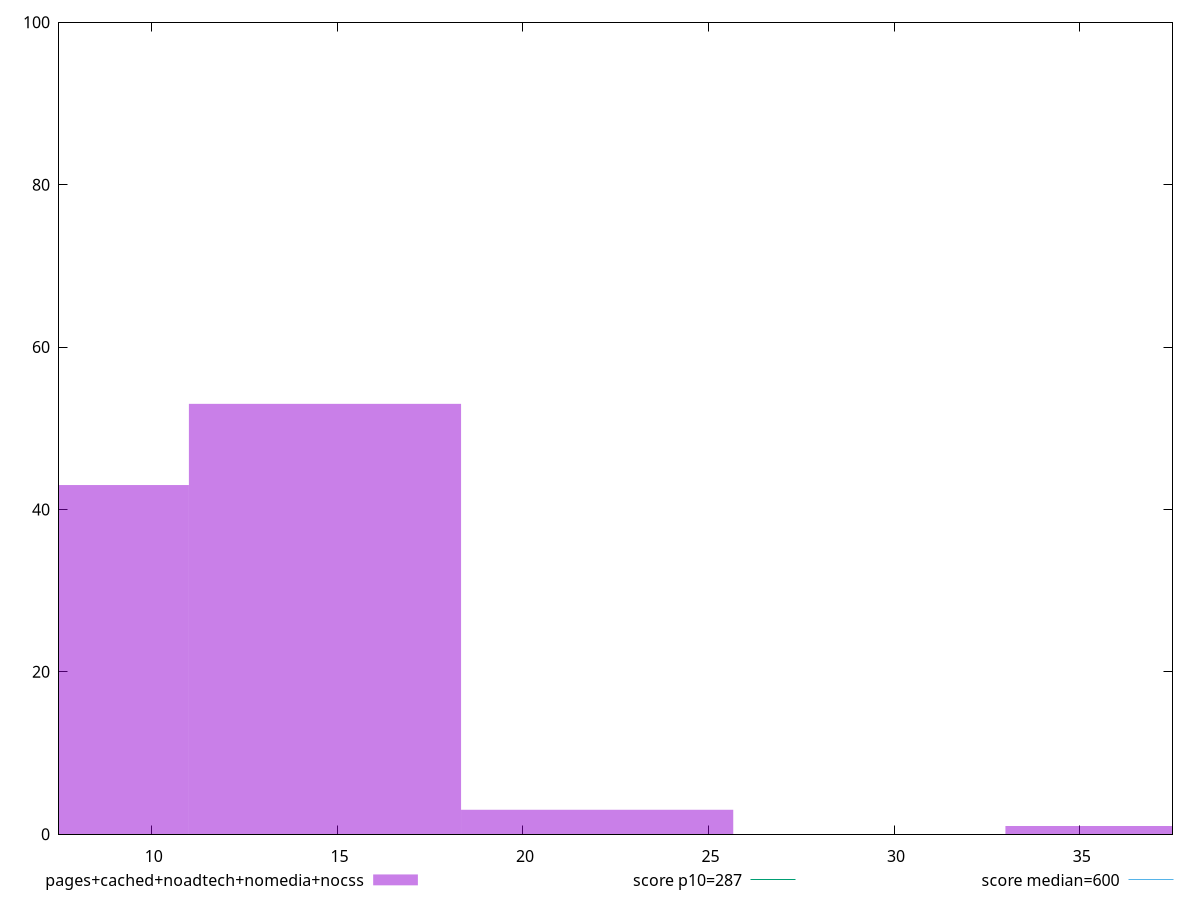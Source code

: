 reset

$pagesCachedNoadtechNomediaNocss <<EOF
21.998985704405545 3
14.665990469603697 53
7.332995234801849 43
36.66497617400924 1
EOF

set key outside below
set boxwidth 7.332995234801849
set xrange [7.5:37.5]
set yrange [0:100]
set trange [0:100]
set style fill transparent solid 0.5 noborder

set parametric
set terminal svg size 640, 490 enhanced background rgb 'white'
set output "report_00023_2021-02-20T12:14:57.249Z/total-blocking-time/comparison/histogram/4_vs_5.svg"

plot $pagesCachedNoadtechNomediaNocss title "pages+cached+noadtech+nomedia+nocss" with boxes, \
     287,t title "score p10=287", \
     600,t title "score median=600"

reset

